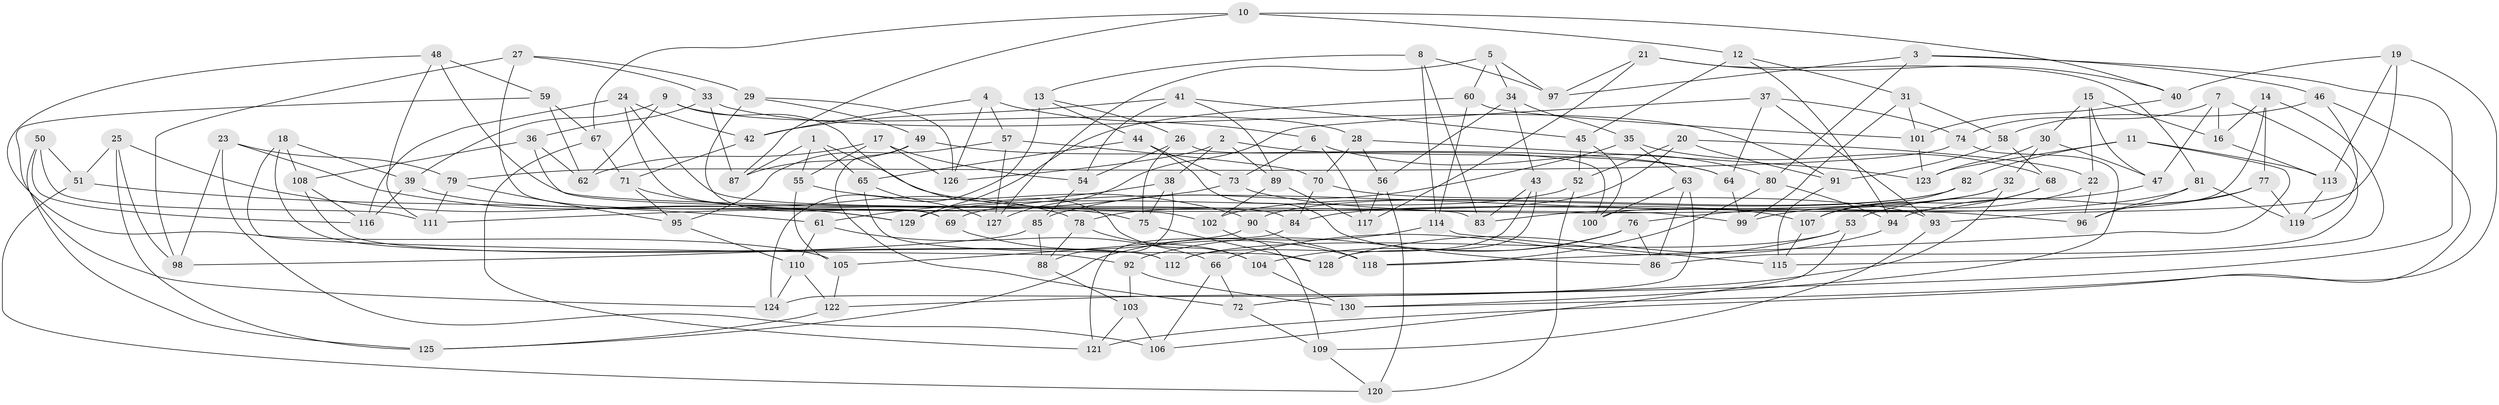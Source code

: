 // coarse degree distribution, {7: 0.1346153846153846, 4: 0.09615384615384616, 5: 0.11538461538461539, 6: 0.46153846153846156, 8: 0.15384615384615385, 9: 0.019230769230769232, 10: 0.019230769230769232}
// Generated by graph-tools (version 1.1) at 2025/38/03/04/25 23:38:18]
// undirected, 130 vertices, 260 edges
graph export_dot {
  node [color=gray90,style=filled];
  1;
  2;
  3;
  4;
  5;
  6;
  7;
  8;
  9;
  10;
  11;
  12;
  13;
  14;
  15;
  16;
  17;
  18;
  19;
  20;
  21;
  22;
  23;
  24;
  25;
  26;
  27;
  28;
  29;
  30;
  31;
  32;
  33;
  34;
  35;
  36;
  37;
  38;
  39;
  40;
  41;
  42;
  43;
  44;
  45;
  46;
  47;
  48;
  49;
  50;
  51;
  52;
  53;
  54;
  55;
  56;
  57;
  58;
  59;
  60;
  61;
  62;
  63;
  64;
  65;
  66;
  67;
  68;
  69;
  70;
  71;
  72;
  73;
  74;
  75;
  76;
  77;
  78;
  79;
  80;
  81;
  82;
  83;
  84;
  85;
  86;
  87;
  88;
  89;
  90;
  91;
  92;
  93;
  94;
  95;
  96;
  97;
  98;
  99;
  100;
  101;
  102;
  103;
  104;
  105;
  106;
  107;
  108;
  109;
  110;
  111;
  112;
  113;
  114;
  115;
  116;
  117;
  118;
  119;
  120;
  121;
  122;
  123;
  124;
  125;
  126;
  127;
  128;
  129;
  130;
  1 -- 87;
  1 -- 55;
  1 -- 107;
  1 -- 65;
  2 -- 126;
  2 -- 89;
  2 -- 64;
  2 -- 38;
  3 -- 46;
  3 -- 72;
  3 -- 80;
  3 -- 97;
  4 -- 57;
  4 -- 42;
  4 -- 126;
  4 -- 6;
  5 -- 60;
  5 -- 34;
  5 -- 127;
  5 -- 97;
  6 -- 80;
  6 -- 117;
  6 -- 73;
  7 -- 47;
  7 -- 16;
  7 -- 74;
  7 -- 86;
  8 -- 114;
  8 -- 83;
  8 -- 13;
  8 -- 97;
  9 -- 104;
  9 -- 39;
  9 -- 62;
  9 -- 28;
  10 -- 87;
  10 -- 40;
  10 -- 67;
  10 -- 12;
  11 -- 118;
  11 -- 113;
  11 -- 82;
  11 -- 123;
  12 -- 94;
  12 -- 31;
  12 -- 45;
  13 -- 44;
  13 -- 124;
  13 -- 26;
  14 -- 77;
  14 -- 16;
  14 -- 115;
  14 -- 100;
  15 -- 30;
  15 -- 16;
  15 -- 47;
  15 -- 22;
  16 -- 113;
  17 -- 55;
  17 -- 126;
  17 -- 62;
  17 -- 54;
  18 -- 108;
  18 -- 92;
  18 -- 39;
  18 -- 112;
  19 -- 40;
  19 -- 113;
  19 -- 93;
  19 -- 130;
  20 -- 91;
  20 -- 22;
  20 -- 52;
  20 -- 78;
  21 -- 40;
  21 -- 97;
  21 -- 81;
  21 -- 117;
  22 -- 96;
  22 -- 99;
  23 -- 79;
  23 -- 106;
  23 -- 98;
  23 -- 129;
  24 -- 84;
  24 -- 102;
  24 -- 42;
  24 -- 116;
  25 -- 125;
  25 -- 98;
  25 -- 129;
  25 -- 51;
  26 -- 75;
  26 -- 54;
  26 -- 100;
  27 -- 29;
  27 -- 69;
  27 -- 33;
  27 -- 98;
  28 -- 123;
  28 -- 70;
  28 -- 56;
  29 -- 126;
  29 -- 49;
  29 -- 69;
  30 -- 47;
  30 -- 123;
  30 -- 32;
  31 -- 101;
  31 -- 58;
  31 -- 99;
  32 -- 69;
  32 -- 122;
  32 -- 83;
  33 -- 91;
  33 -- 36;
  33 -- 87;
  34 -- 56;
  34 -- 35;
  34 -- 43;
  35 -- 68;
  35 -- 85;
  35 -- 63;
  36 -- 83;
  36 -- 62;
  36 -- 108;
  37 -- 64;
  37 -- 127;
  37 -- 74;
  37 -- 93;
  38 -- 88;
  38 -- 75;
  38 -- 61;
  39 -- 116;
  39 -- 75;
  40 -- 101;
  41 -- 45;
  41 -- 54;
  41 -- 42;
  41 -- 89;
  42 -- 71;
  43 -- 83;
  43 -- 112;
  43 -- 128;
  44 -- 73;
  44 -- 65;
  44 -- 86;
  45 -- 100;
  45 -- 52;
  46 -- 119;
  46 -- 58;
  46 -- 121;
  47 -- 53;
  48 -- 111;
  48 -- 99;
  48 -- 59;
  48 -- 105;
  49 -- 64;
  49 -- 72;
  49 -- 87;
  50 -- 125;
  50 -- 116;
  50 -- 51;
  50 -- 111;
  51 -- 61;
  51 -- 120;
  52 -- 129;
  52 -- 120;
  53 -- 66;
  53 -- 112;
  53 -- 106;
  54 -- 85;
  55 -- 90;
  55 -- 105;
  56 -- 120;
  56 -- 117;
  57 -- 127;
  57 -- 95;
  57 -- 70;
  58 -- 68;
  58 -- 91;
  59 -- 124;
  59 -- 67;
  59 -- 62;
  60 -- 129;
  60 -- 114;
  60 -- 101;
  61 -- 110;
  61 -- 66;
  63 -- 100;
  63 -- 86;
  63 -- 124;
  64 -- 99;
  65 -- 128;
  65 -- 127;
  66 -- 106;
  66 -- 72;
  67 -- 71;
  67 -- 121;
  68 -- 107;
  68 -- 76;
  69 -- 118;
  70 -- 93;
  70 -- 84;
  71 -- 78;
  71 -- 95;
  72 -- 109;
  73 -- 111;
  73 -- 96;
  74 -- 79;
  74 -- 130;
  75 -- 128;
  76 -- 92;
  76 -- 104;
  76 -- 86;
  77 -- 96;
  77 -- 119;
  77 -- 94;
  78 -- 104;
  78 -- 88;
  79 -- 111;
  79 -- 95;
  80 -- 118;
  80 -- 94;
  81 -- 96;
  81 -- 84;
  81 -- 119;
  82 -- 90;
  82 -- 102;
  82 -- 107;
  84 -- 121;
  85 -- 98;
  85 -- 88;
  88 -- 103;
  89 -- 117;
  89 -- 102;
  90 -- 105;
  90 -- 118;
  91 -- 115;
  92 -- 103;
  92 -- 130;
  93 -- 109;
  94 -- 128;
  95 -- 110;
  101 -- 123;
  102 -- 109;
  103 -- 121;
  103 -- 106;
  104 -- 130;
  105 -- 122;
  107 -- 115;
  108 -- 112;
  108 -- 116;
  109 -- 120;
  110 -- 122;
  110 -- 124;
  113 -- 119;
  114 -- 125;
  114 -- 115;
  122 -- 125;
}
